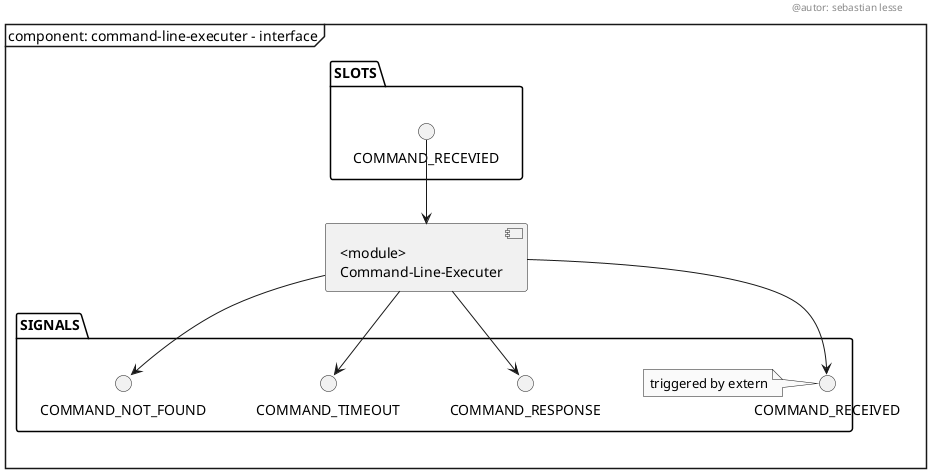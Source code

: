 @startuml

skinparam monochrome true

header
@autor: sebastian lesse
endheader

mainframe component: command-line-executer - interface

component cmd_line_executer [
	<module>
	Command-Line-Executer
]

package "SIGNALS" {
	[cmd_line_executer] -down-> COMMAND_RESPONSE
	[cmd_line_executer] -down-> COMMAND_TIMEOUT
	[cmd_line_executer] -down-> COMMAND_NOT_FOUND
	[cmd_line_executer] -down-> COMMAND_RECEIVED
	note left
	triggered by extern
	end note
}

package "SLOTS" {
	[cmd_line_executer] <-up- COMMAND_RECEVIED
}

@enduml